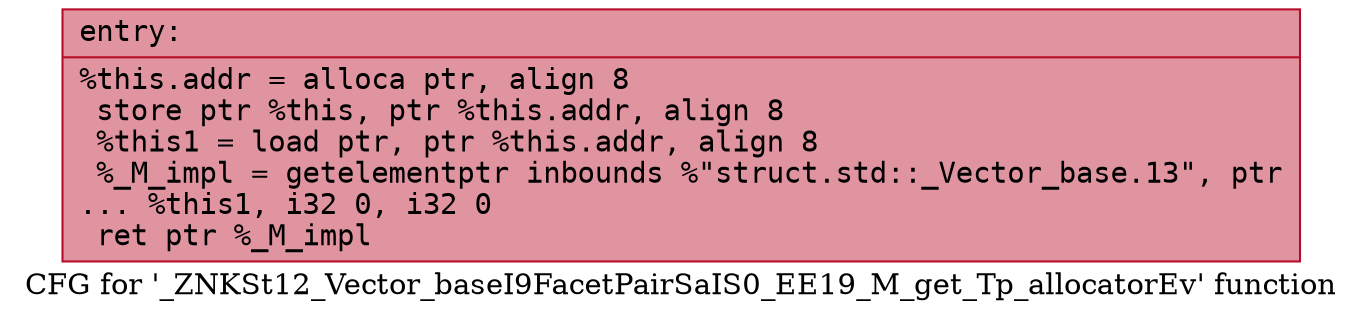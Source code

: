 digraph "CFG for '_ZNKSt12_Vector_baseI9FacetPairSaIS0_EE19_M_get_Tp_allocatorEv' function" {
	label="CFG for '_ZNKSt12_Vector_baseI9FacetPairSaIS0_EE19_M_get_Tp_allocatorEv' function";

	Node0x5606e013b880 [shape=record,color="#b70d28ff", style=filled, fillcolor="#b70d2870" fontname="Courier",label="{entry:\l|  %this.addr = alloca ptr, align 8\l  store ptr %this, ptr %this.addr, align 8\l  %this1 = load ptr, ptr %this.addr, align 8\l  %_M_impl = getelementptr inbounds %\"struct.std::_Vector_base.13\", ptr\l... %this1, i32 0, i32 0\l  ret ptr %_M_impl\l}"];
}
